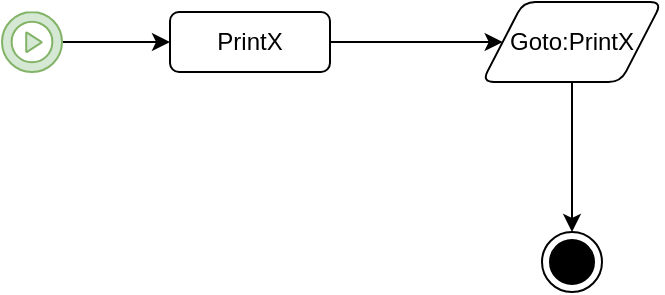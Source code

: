 <mxfile version="21.6.1" type="device">
  <diagram name="LogicFlow" id="7bQISFZ0u7XGWiBFwYxn">
    <mxGraphModel dx="472" dy="276" grid="1" gridSize="10" guides="1" tooltips="1" connect="1" arrows="1" fold="1" page="1" pageScale="1" pageWidth="827" pageHeight="1169" math="0" shadow="0">
      <root>
        <mxCell id="0" />
        <mxCell id="1" parent="0" />
        <mxCell id="NA1LEILxEoUZye8tFAZ9-1" value="" style="ellipse;html=1;shape=endState;fillColor=strokeColor;" parent="1" vertex="1">
          <mxGeometry x="430" y="270" width="30" height="30" as="geometry" />
        </mxCell>
        <mxCell id="OrBxXf5fKR7FySt8vOaN-4" style="edgeStyle=orthogonalEdgeStyle;rounded=0;orthogonalLoop=1;jettySize=auto;html=1;" edge="1" parent="1" source="NA1LEILxEoUZye8tFAZ9-2" target="OrBxXf5fKR7FySt8vOaN-2">
          <mxGeometry relative="1" as="geometry" />
        </mxCell>
        <mxCell id="NA1LEILxEoUZye8tFAZ9-2" value="" style="sketch=0;html=1;aspect=fixed;strokeColor=#82b366;shadow=0;fillColor=#d5e8d4;verticalAlign=top;labelPosition=center;verticalLabelPosition=bottom;shape=mxgraph.gcp2.play_start" parent="1" vertex="1">
          <mxGeometry x="160" y="160" width="30" height="30" as="geometry" />
        </mxCell>
        <mxCell id="OrBxXf5fKR7FySt8vOaN-6" style="edgeStyle=orthogonalEdgeStyle;rounded=0;orthogonalLoop=1;jettySize=auto;html=1;" edge="1" parent="1" source="OrBxXf5fKR7FySt8vOaN-1" target="NA1LEILxEoUZye8tFAZ9-1">
          <mxGeometry relative="1" as="geometry" />
        </mxCell>
        <mxCell id="OrBxXf5fKR7FySt8vOaN-1" value="Goto:PrintX" style="shape=parallelogram;html=1;strokeWidth=1;perimeter=parallelogramPerimeter;whiteSpace=wrap;rounded=1;arcSize=12;size=0.23;" vertex="1" parent="1">
          <mxGeometry x="400" y="155" width="90" height="40" as="geometry" />
        </mxCell>
        <mxCell id="OrBxXf5fKR7FySt8vOaN-5" style="edgeStyle=orthogonalEdgeStyle;rounded=0;orthogonalLoop=1;jettySize=auto;html=1;" edge="1" parent="1" source="OrBxXf5fKR7FySt8vOaN-2" target="OrBxXf5fKR7FySt8vOaN-1">
          <mxGeometry relative="1" as="geometry" />
        </mxCell>
        <mxCell id="OrBxXf5fKR7FySt8vOaN-2" value="PrintX" style="rounded=1;whiteSpace=wrap;html=1;" vertex="1" parent="1">
          <mxGeometry x="244" y="160" width="80" height="30" as="geometry" />
        </mxCell>
      </root>
    </mxGraphModel>
  </diagram>
</mxfile>
